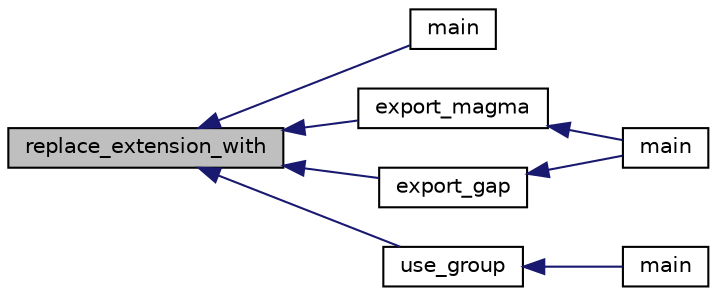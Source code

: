digraph "replace_extension_with"
{
  edge [fontname="Helvetica",fontsize="10",labelfontname="Helvetica",labelfontsize="10"];
  node [fontname="Helvetica",fontsize="10",shape=record];
  rankdir="LR";
  Node15693 [label="replace_extension_with",height=0.2,width=0.4,color="black", fillcolor="grey75", style="filled", fontcolor="black"];
  Node15693 -> Node15694 [dir="back",color="midnightblue",fontsize="10",style="solid",fontname="Helvetica"];
  Node15694 [label="main",height=0.2,width=0.4,color="black", fillcolor="white", style="filled",URL="$df/d6c/tools_2graph_8_c.html#a3c04138a5bfe5d72780bb7e82a18e627"];
  Node15693 -> Node15695 [dir="back",color="midnightblue",fontsize="10",style="solid",fontname="Helvetica"];
  Node15695 [label="export_magma",height=0.2,width=0.4,color="black", fillcolor="white", style="filled",URL="$d4/d6e/make__something_8_c.html#a24d47d809bb1982155fab1fa6e86b7b6"];
  Node15695 -> Node15696 [dir="back",color="midnightblue",fontsize="10",style="solid",fontname="Helvetica"];
  Node15696 [label="main",height=0.2,width=0.4,color="black", fillcolor="white", style="filled",URL="$d4/d6e/make__something_8_c.html#a217dbf8b442f20279ea00b898af96f52"];
  Node15693 -> Node15697 [dir="back",color="midnightblue",fontsize="10",style="solid",fontname="Helvetica"];
  Node15697 [label="export_gap",height=0.2,width=0.4,color="black", fillcolor="white", style="filled",URL="$d4/d6e/make__something_8_c.html#a2df5ce810ead281d3e2c885149bcfb7c"];
  Node15697 -> Node15696 [dir="back",color="midnightblue",fontsize="10",style="solid",fontname="Helvetica"];
  Node15693 -> Node15698 [dir="back",color="midnightblue",fontsize="10",style="solid",fontname="Helvetica"];
  Node15698 [label="use_group",height=0.2,width=0.4,color="black", fillcolor="white", style="filled",URL="$d9/d9f/all__cliques_8_c.html#aba62531e97173264c39afe2c7857af31"];
  Node15698 -> Node15699 [dir="back",color="midnightblue",fontsize="10",style="solid",fontname="Helvetica"];
  Node15699 [label="main",height=0.2,width=0.4,color="black", fillcolor="white", style="filled",URL="$d9/d9f/all__cliques_8_c.html#a3c04138a5bfe5d72780bb7e82a18e627"];
}
